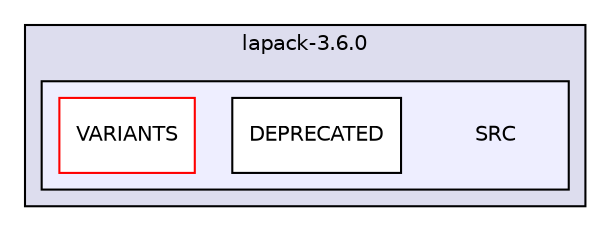 digraph "libs/lapack-3.6.0/SRC" {
  compound=true
  node [ fontsize="10", fontname="Helvetica"];
  edge [ labelfontsize="10", labelfontname="Helvetica"];
  subgraph clusterdir_a32803a16a32b93014bb8ac0a66b497d {
    graph [ bgcolor="#ddddee", pencolor="black", label="lapack-3.6.0" fontname="Helvetica", fontsize="10", URL="dir_a32803a16a32b93014bb8ac0a66b497d.html"]
  subgraph clusterdir_9519b7776bf287d1993b4f43e920c7e9 {
    graph [ bgcolor="#eeeeff", pencolor="black", label="" URL="dir_9519b7776bf287d1993b4f43e920c7e9.html"];
    dir_9519b7776bf287d1993b4f43e920c7e9 [shape=plaintext label="SRC"];
    dir_8bbbf894ee71d83d683dfd83f0001910 [shape=box label="DEPRECATED" color="black" fillcolor="white" style="filled" URL="dir_8bbbf894ee71d83d683dfd83f0001910.html"];
    dir_526c48523a22a8b4fbfa7daee8ab8466 [shape=box label="VARIANTS" color="red" fillcolor="white" style="filled" URL="dir_526c48523a22a8b4fbfa7daee8ab8466.html"];
  }
  }
}

